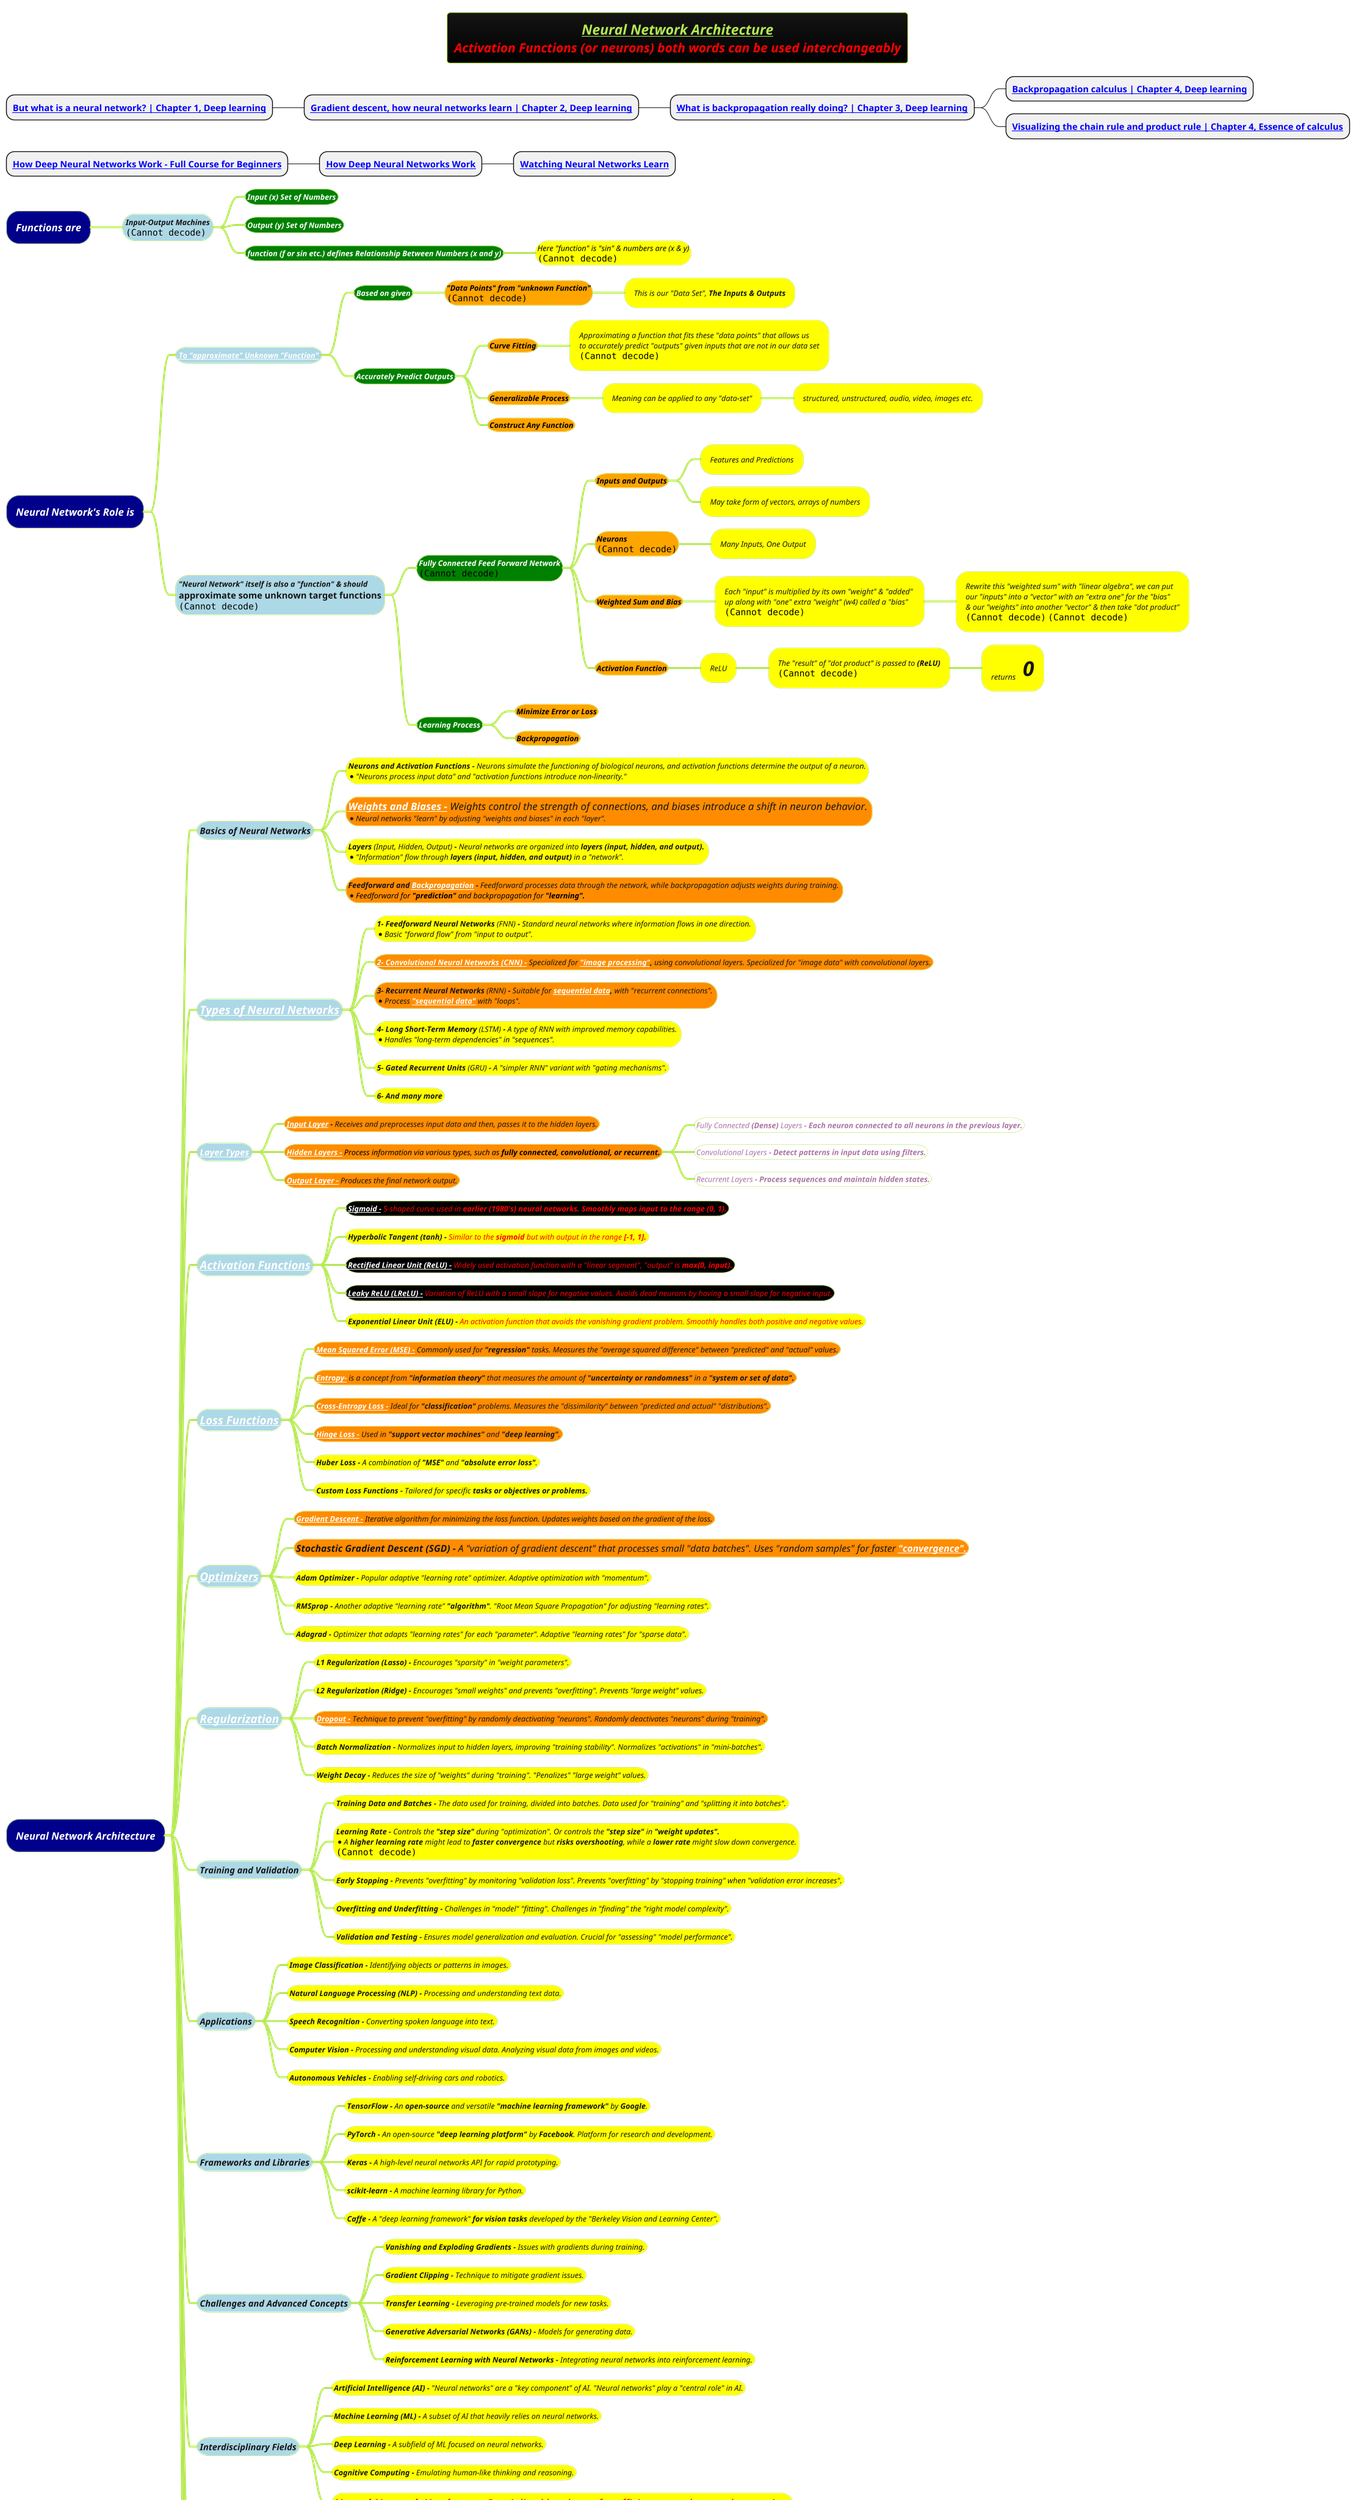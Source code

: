 @startmindmap
title =<i><b><u><size:18>Neural Network Architecture \n<color #red><i>Activation Functions (or neurons) both words can be used interchangeably
caption <img:../../../../docs/3-programming-languages/Venkat-Subramaniam/images-reuseable/44-Program-vs-ML-model.png>
* <b>[[https://www.youtube.com/watch?v=aircAruvnKk&list=PLZHQObOWTQDNU6R1_67000Dx_ZCJB-3pi&ab_channel=3Blue1Brown But what is a neural network? | Chapter 1, Deep learning]]
** <b>[[https://www.youtube.com/watch?v=IHZwWFHWa-w&list=PLZHQObOWTQDNU6R1_67000Dx_ZCJB-3pi&index=2&ab_channel=3Blue1Brown Gradient descent, how neural networks learn | Chapter 2, Deep learning]]
*** <b>[[https://www.youtube.com/watch?v=Ilg3gGewQ5U&list=PLZHQObOWTQDNU6R1_67000Dx_ZCJB-3pi&index=3&ab_channel=3Blue1Brown What is backpropagation really doing? | Chapter 3, Deep learning]]
**** <b>[[https://www.youtube.com/watch?v=tIeHLnjs5U8&list=PLZHQObOWTQDNU6R1_67000Dx_ZCJB-3pi&index=4&ab_channel=3Blue1Brown Backpropagation calculus | Chapter 4, Deep learning]]
**** <b>[[https://www.youtube.com/watch?v=YG15m2VwSjA&list=PLZHQObOWTQDMsr9K-rj53DwVRMYO3t5Yr&index=5&ab_channel=3Blue1Brown Visualizing the chain rule and product rule | Chapter 4, Essence of calculus]]

* <b>[[https://www.youtube.com/watch?v=dPWYUELwIdM&ab_channel=freeCodeCamp.org How Deep Neural Networks Work - Full Course for Beginners]]
** <b>[[https://www.youtube.com/watch?v=ILsA4nyG7I0&list=PLVZqlMpoM6kaJX_2lLKjEhWI0NlqHfqzp&ab_channel=BrandonRohrer How Deep Neural Networks Work]]
*** <b>[[https://www.youtube.com/watch?v=TkwXa7Cvfr8&list=PL_UEf8P1IjTjsbPasIQf3jWfQnM0xt0ZN&index=4&ab_channel=EmergentGarden Watching Neural Networks Learn]]

!theme hacker

*[#darkblue] <color #white><i>Functions are
**[#lightblue] <i><size:12>Input-Output Machines\n<img:images/img.png{scale=.8}>
***[#green] <b><i><size:12><color #white>Input (x) Set of Numbers
***[#green] <b><i><size:12><color #white>Output (y) Set of Numbers
***[#green] <b><i><size:12><color #white>function (f or sin etc.) defines Relationship Between Numbers (x and y)
****[#yellow] <i><size:12><color #black>Here "function" is "sin" & numbers are (x & y)\n<img:images/img_1.png{scale=.85}>

*[#darkblue] <color #white><i>Neural Network's Role is
**[#lightblue] <i><size:12>[[docs/AI-ML-DL-Data-Science-and-BigData/machine-learning-ML/3-deep-learning-DL/images/img_20.png To "approximate" Unknown "Function"]]
***[#green] <b><i><size:12><color #white>Based on given
****[#orange] <color #black><b><i><size:12>"Data Points" from "unknown Function"\n<img:images/img_2.png{scale=.7}>
*****[#yellow] <i><size:12>This is our "Data Set", <b><i>The Inputs & Outputs
***[#green] <b><i><size:12><color #white>Accurately Predict Outputs
****[#orange] <color #black><b><i><size:12>Curve Fitting
*****[#yellow] <i><size:12>Approximating a function that fits these "data points" that allows us \n<i><size:12>to accurately predict "outputs" given inputs that are not in our data set\n<img:images/img_3.png{scale=.7}>
****[#orange] <color #black><b><i><size:12>Generalizable Process
*****[#yellow] <i><size:12>Meaning can be applied to any "data-set"
******[#yellow] <i><size:12>structured, unstructured, audio, video, images etc.
****[#orange] <color #black><b><i><size:12>Construct Any Function
**[#lightblue] <i><size:12>"Neural Network" itself is also a "function" & should \napproximate some unknown target functions\n<img:images/img_4.png{scale=.5}>
***[#green] <b><i><size:12><color #white>Fully Connected Feed Forward Network\n<img:images/img_5.png{scale=1}>
****[#orange] <color #black><b><i><size:12>Inputs and Outputs
*****[#yellow] <i><size:12>Features and Predictions
*****[#yellow] <i><size:12>May take form of vectors, arrays of numbers
****[#orange] <color #black><b><i><size:12>Neurons\n<img:images/img_6.png{scale=1}>
*****[#yellow] <i><size:12>Many Inputs, One Output
****[#orange] <color #black><b><i><size:12>Weighted Sum and Bias
*****[#yellow] <i><size:12>Each "input" is multiplied by its own "weight" & "added" \n<i><size:12>up along with "one" extra "weight" (w4) called a "bias" \n<img:images/img_7.png{scale=.7}>
******[#yellow] <i><size:12>Rewrite this "weighted sum" with "linear algebra", we can put \n<i><size:12>our "inputs" into a "vector" with an "extra one" for the "bias" \n<i><size:12>& our "weights" into another "vector" & then take "dot product"\n<img:images/img_8.png{scale=.7}> <img:images/img_9.png{scale=.8}>
****[#orange] <color #black><b><i><size:12>Activation Function
*****[#yellow] <i><size:12>ReLU
******[#yellow] <i><size:12>The "result" of "dot product" is passed to <b>(ReLU)\n<img:images/img_10.png{scale=.45}>
*******[#yellow] <i><size:12>returns \t<b><size:32>0
***[#green] <b><i><size:12><color #white>Learning Process
****[#orange] <color #black><b><i><size:12>Minimize Error or Loss
****[#orange] <color #black><b><i><size:12>Backpropagation


*[#darkblue] <color #white><i>Neural Network Architecture
**[#lightblue] <i>Basics of Neural Networks
***[#yellow] <i><size:12>**Neurons and Activation Functions -** Neurons simulate the functioning of biological neurons, and activation functions determine the output of a neuron.\n*<size:12><i>"Neurons process input data" and "activation functions introduce non-linearity."
***[#darkorange] <i><size:16>**[[Weights-and-Biases.puml Weights and Biases -]]** Weights control the strength of connections, and biases introduce a shift in neuron behavior. \n*<size:12><i>Neural networks "learn" by adjusting "weights and biases" in each "layer".
***[#yellow] <i><size:12>**Layers **(Input, Hidden, Output)** -** Neural networks are organized into **layers (input, hidden, and output).** \n* <size:12><i>"Information" flow through **layers (input, hidden, and output)** in a "network".
***[#darkorange] <i><size:12>**Feedforward and [[Backpropagation.puml Backpropagation]] -** Feedforward processes data through the network, while backpropagation adjusts weights during training. \n* <color #black><size:12><i>Feedforward for **"prediction"** and backpropagation for <b>"learning".

**[#lightblue] <i><size:18>[[Neural-Network-Types.puml Types of Neural Networks]]
***[#yellow] <i><size:12>**1- Feedforward Neural Networks **(FNN)** -** Standard neural networks where information flows in one direction. \n* <size:12><i>Basic "forward flow" from "input to output".
***[#darkorange] <i><size:12>**[[Convolutional-Neural-Networks-(CNNs).puml 2- Convolutional Neural Networks (CNN) -]]** Specialized for **[[Image-Processing.puml "image processing"]],** using convolutional layers. Specialized for "image data" with convolutional layers.
***[#darkorange] <i><size:12>**3- Recurrent Neural Networks **(RNN)** -** Suitable for **[[docs/AI-ML-DL-Data-Science-and-BigData/data-science/data-engineering/data-storage-and-management/Sequential-Data.puml sequential data]],** with "recurrent connections". \n* <size:12><i>Process **[[docs/AI-ML-DL-Data-Science-and-BigData/data-science/data-engineering/data-storage-and-management/Sequential-Data.puml "sequential data"]]** with "loops".
***[#yellow] <i><size:12>**4- Long Short-Term Memory **(LSTM)** -** A type of RNN with improved memory capabilities. \n* <size:12><i>Handles "long-term dependencies" in "sequences".
***[#yellow] <i><size:12>**5- Gated Recurrent Units **(GRU)** -** A "simpler RNN" variant with "gating mechanisms".
***[#yellow] <i><size:12>**6- And many more**

**[#lightblue] <i>[[Neural-Network-Layers.puml Layer Types]]
***[#darkorange] <i><size:12>**[[Input-Layers.puml Input Layer]] -** Receives and preprocesses input data and then, passes it to the hidden layers.
***[#darkorange] <i><size:12><color #black>**[[Hidden-Layers.puml Hidden Layers -]]** Process information via various types, such as **fully connected, convolutional, or recurrent.**
****[#white] <i><size:12>Fully Connected **(Dense)** Layers **- Each neuron connected to all neurons in the previous layer.**
****[#white] <i><size:12>Convolutional Layers **- Detect patterns in input data using filters.**
****[#white] <i><size:12>Recurrent Layers **- Process sequences and maintain hidden states.**
***[#darkorange] <i><size:12>**[[Output-Layer.puml Output Layer -]]** Produces the final network output.

**[#lightblue] <i><size:18>[[Activation-Functions.puml Activation Functions]]
***[#black] <i><size:12>**[[Sigmoid-Activation-Function.puml Sigmoid -]]** <color #red>S-shaped curve used in <b>earlier (1980's) neural networks. Smoothly maps input to the range **(0, 1).**
***[#yellow] <i><size:12>**Hyperbolic Tangent (tanh) -** <color #red>Similar to the **sigmoid** but with output in the range **[-1, 1].**
***[#black] <i><size:12>**[[ReLU-Activation-Function.puml Rectified Linear Unit (ReLU) -]]** <color #red>Widely used activation function with a "linear segment", "output" is **max(0, input).**
***[#black] <i><size:12>**[[ReLU-Activation-Function.puml Leaky ReLU (LReLU) -]]** <color #red>Variation of ReLU with a small slope for negative values. Avoids dead neurons by having a small slope for negative input.
***[#yellow] <i><size:12>**Exponential Linear Unit (ELU) -** <color #red>An activation function that avoids the vanishing gradient problem. Smoothly handles both positive and negative values.

**[#lightblue] <size:18><i>[[Loss-Functions.puml Loss Functions]]
***[#darkorange] <i><size:12>**[[Mean-Squared-Error-(MSE).puml Mean Squared Error (MSE) -]]** Commonly used for **"regression"** tasks. Measures the "average squared difference" between "predicted" and "actual" values.
***[#darkorange] <i><size:12>**[[Entropy.puml Entropy-]]** is a concept from **"information theory"** that measures the amount of **"uncertainty or randomness"** in a <b>"system or set of data".
***[#darkorange] <i><size:12>**[[Cross-Entropy-Loss.puml Cross-Entropy Loss -]]** Ideal for **"classification"** problems. Measures the "dissimilarity" between "predicted and actual" "distributions".
***[#darkorange] <i><size:12>**[[Hinge-Loss.puml Hinge Loss -]]** Used in **"support vector machines"** and **"deep learning"**.
***[#yellow] <i><size:12>**Huber Loss -** A combination of **"MSE"** and **"absolute error loss"**.
***[#yellow] <i><size:12>**Custom Loss Functions -** Tailored for specific **tasks or objectives or problems.**

**[#lightblue] <size:18><i>[[Optimizers-in-Neural-Networks.puml Optimizers]]
***[#darkorange] <i><size:12>**[[../gif/Gradient-descent.adoc Gradient Descent -]]** Iterative algorithm for minimizing the loss function. Updates weights based on the gradient of the loss.
***[#darkorange] <i><size:15>**Stochastic Gradient Descent (SGD) -** A "variation of gradient descent" that processes small "data batches". Uses "random samples" for faster <b>[[../Model-Convergence.puml "convergence".]]
***[#yellow] <i><size:12>**Adam Optimizer -** Popular adaptive "learning rate" optimizer. Adaptive optimization with "momentum".
***[#yellow] <i><size:12>**RMSprop -** Another adaptive "learning rate" **"algorithm"**. "Root Mean Square Propagation" for adjusting "learning rates".
***[#yellow] <i><size:12>**Adagrad -** Optimizer that adapts "learning rates" for each "parameter". Adaptive "learning rates" for "sparse data".

**[#lightblue] <size:18><i>[[Regularization-in-Neural-Networks.puml Regularization]]
***[#yellow] <i><size:12>**L1 Regularization (Lasso) -** Encourages "sparsity" in "weight parameters".
***[#yellow] <i><size:12>**L2 Regularization (Ridge) -** Encourages "small weights" and prevents "overfitting". Prevents "large weight" values.
***[#darkorange] <i><size:12>**[[Dropout-in-Neural-Networks.puml Dropout -]]** Technique to prevent "overfitting" by randomly deactivating "neurons". Randomly deactivates "neurons" during "training".
***[#yellow] <i><size:12>**Batch Normalization -** Normalizes input to hidden layers, improving "training stability". Normalizes "activations" in "mini-batches".
***[#yellow] <i><size:12>**Weight Decay -** Reduces the size of "weights" during "training". "Penalizes" "large weight" values.

**[#lightblue] <i>Training and Validation
***[#yellow] <i><size:12>**Training Data and Batches -** The data used for training, divided into batches. Data used for "training" and "splitting it into batches".
***[#yellow] <i><size:12>**Learning Rate -** Controls the **"step size"** during "optimization". Or controls the **"step size"** in <b>"weight updates". \n*<i><size:12>A **higher learning rate** might lead to **faster convergence** but **risks overshooting**, while a **lower rate** might slow down convergence.\n<img:images/img_18.png{scale=.7}>
***[#yellow] <i><size:12>**Early Stopping -** Prevents "overfitting" by monitoring "validation loss". Prevents "overfitting" by "stopping training" when "validation error increases".
***[#yellow] <i><size:12>**Overfitting and Underfitting -** Challenges in "model" "fitting". Challenges in "finding" the "right model complexity".
***[#yellow] <i><size:12>**Validation and Testing -** Ensures model generalization and evaluation. Crucial for "assessing" "model performance".

**[#lightblue] <i>Applications
***[#yellow] <i><size:12>**Image Classification -** Identifying objects or patterns in images.
***[#yellow] <i><size:12>**Natural Language Processing (NLP) -** Processing and understanding text data.
***[#yellow] <i><size:12>**Speech Recognition -** Converting spoken language into text.
***[#yellow] <i><size:12>**Computer Vision -** Processing and understanding visual data. Analyzing visual data from images and videos.
***[#yellow] <i><size:12>**Autonomous Vehicles -** Enabling self-driving cars and robotics.

**[#lightblue] <i>Frameworks and Libraries
***[#yellow] <i><size:12>**TensorFlow -** An **open-source** and versatile **"machine learning framework"** by **Google**.
***[#yellow] <i><size:12>**PyTorch -** An open-source **"deep learning platform"** by **Facebook**. Platform for research and development.
***[#yellow] <i><size:12>**Keras -** A high-level neural networks API for rapid prototyping.
***[#yellow] <i><size:12>**scikit-learn -** A machine learning library for Python.
***[#yellow] <i><size:12>**Caffe -** A "deep learning framework" **for vision tasks** developed by the "Berkeley Vision and Learning Center".

**[#lightblue] <i>Challenges and Advanced Concepts
***[#yellow] <i><size:12>**Vanishing and Exploding Gradients -** Issues with gradients during training.
***[#yellow] <i><size:12>**Gradient Clipping -** Technique to mitigate gradient issues.
***[#yellow] <i><size:12>**Transfer Learning -** Leveraging pre-trained models for new tasks.
***[#yellow] <i><size:12>**Generative Adversarial Networks (GANs) -** Models for generating data.
***[#yellow] <i><size:12>**Reinforcement Learning with Neural Networks -** Integrating neural networks into reinforcement learning.

**[#lightblue] <i>Interdisciplinary Fields
***[#yellow] <i><size:12>**Artificial Intelligence (AI) -** "Neural networks" are a "key component" of AI. "Neural networks" play a "central role" in AI.
***[#yellow] <i><size:12>**Machine Learning (ML) -** A subset of AI that heavily relies on neural networks.
***[#yellow] <i><size:12>**Deep Learning -** A subfield of ML focused on neural networks.
***[#yellow] <i><size:12>**Cognitive Computing -** Emulating human-like thinking and reasoning.
***[#yellow] <i><size:18><color #red>**Neural Network Hardware -** Specialized hardware for efficient neural network execution.

**[#lightblue] <i>Ethical and Legal Considerations
***[#darkorange] <i><size:12>**[[Biases-and-Bias-Neurons.puml Bias and Fairness -]]** Addressing biases in training data and models.
***[#yellow] <i><size:12>**Privacy Concerns -** Protecting sensitive data in AI applications.
***[#yellow] <i><size:12>**Regulatory Compliance -** Adhering to legal and ethical standards.
***[#yellow] <i><size:12>**Responsible AI -** Ensuring AI systems make ethical decisions.

**[#lightblue] <i>Future Developments
***[#yellow] <i><size:12>**Architectural Innovations -** Ongoing advancements in "neural network design".
***[#yellow] <i><size:18><color #red>**Explainable AI (XAI) -** Making "AI decision-making" more "transparent".
***[#yellow] <i><size:12>**Human-Machine Collaboration -** Synergy between AI and human intelligence.
***[#yellow] <i><size:12>**Integration with IoT -** Neural networks in the Internet of Things **(IoT)**.
***[#yellow] <i><size:12>**Quantum Computing and Neural Networks -** Potential synergy between "quantum computing" and "deep learning".

**[#lightblue] <i>Research Areas and Unsolved Problems
***[#yellow] <i><size:12>**Explainability in Deep Learning -** Making neural network decisions "understandable".
***[#yellow] <i><size:12>**Compositional and Symbolic Reasoning -** Enhancing AI's "reasoning capabilities".
***[#yellow] <i><size:12>**AI Safety and Robustness -** Ensuring AI systems are safe and reliable.
***[#yellow] <i><size:12>**Generalization in Neural Networks -** Understanding and improving **"generalization".**
***[#yellow] <i><size:12>**Conscious AI and Cognitive Science -** Exploring AI with "human-like cognitive abilities".
@endmindmap
